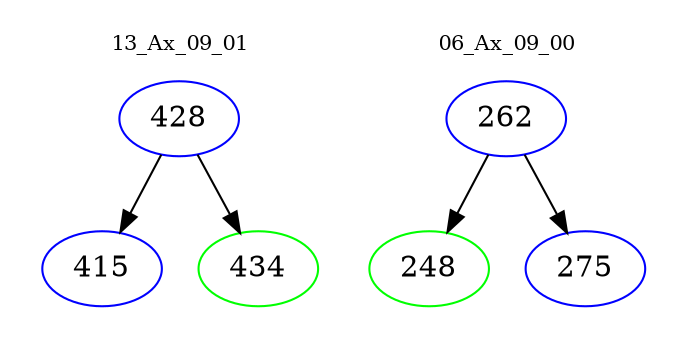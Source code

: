 digraph{
subgraph cluster_0 {
color = white
label = "13_Ax_09_01";
fontsize=10;
T0_428 [label="428", color="blue"]
T0_428 -> T0_415 [color="black"]
T0_415 [label="415", color="blue"]
T0_428 -> T0_434 [color="black"]
T0_434 [label="434", color="green"]
}
subgraph cluster_1 {
color = white
label = "06_Ax_09_00";
fontsize=10;
T1_262 [label="262", color="blue"]
T1_262 -> T1_248 [color="black"]
T1_248 [label="248", color="green"]
T1_262 -> T1_275 [color="black"]
T1_275 [label="275", color="blue"]
}
}
